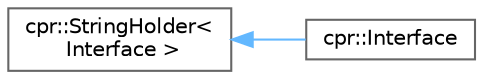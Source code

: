 digraph "Graphical Class Hierarchy"
{
 // INTERACTIVE_SVG=YES
 // LATEX_PDF_SIZE
  bgcolor="transparent";
  edge [fontname=Helvetica,fontsize=10,labelfontname=Helvetica,labelfontsize=10];
  node [fontname=Helvetica,fontsize=10,shape=box,height=0.2,width=0.4];
  rankdir="LR";
  Node0 [id="Node000000",label="cpr::StringHolder\<\l Interface \>",height=0.2,width=0.4,color="grey40", fillcolor="white", style="filled",URL="$a00725.html",tooltip=" "];
  Node0 -> Node1 [id="edge10_Node000000_Node000001",dir="back",color="steelblue1",style="solid",tooltip=" "];
  Node1 [id="Node000001",label="cpr::Interface",height=0.2,width=0.4,color="grey40", fillcolor="white", style="filled",URL="$a00765.html",tooltip=" "];
}
